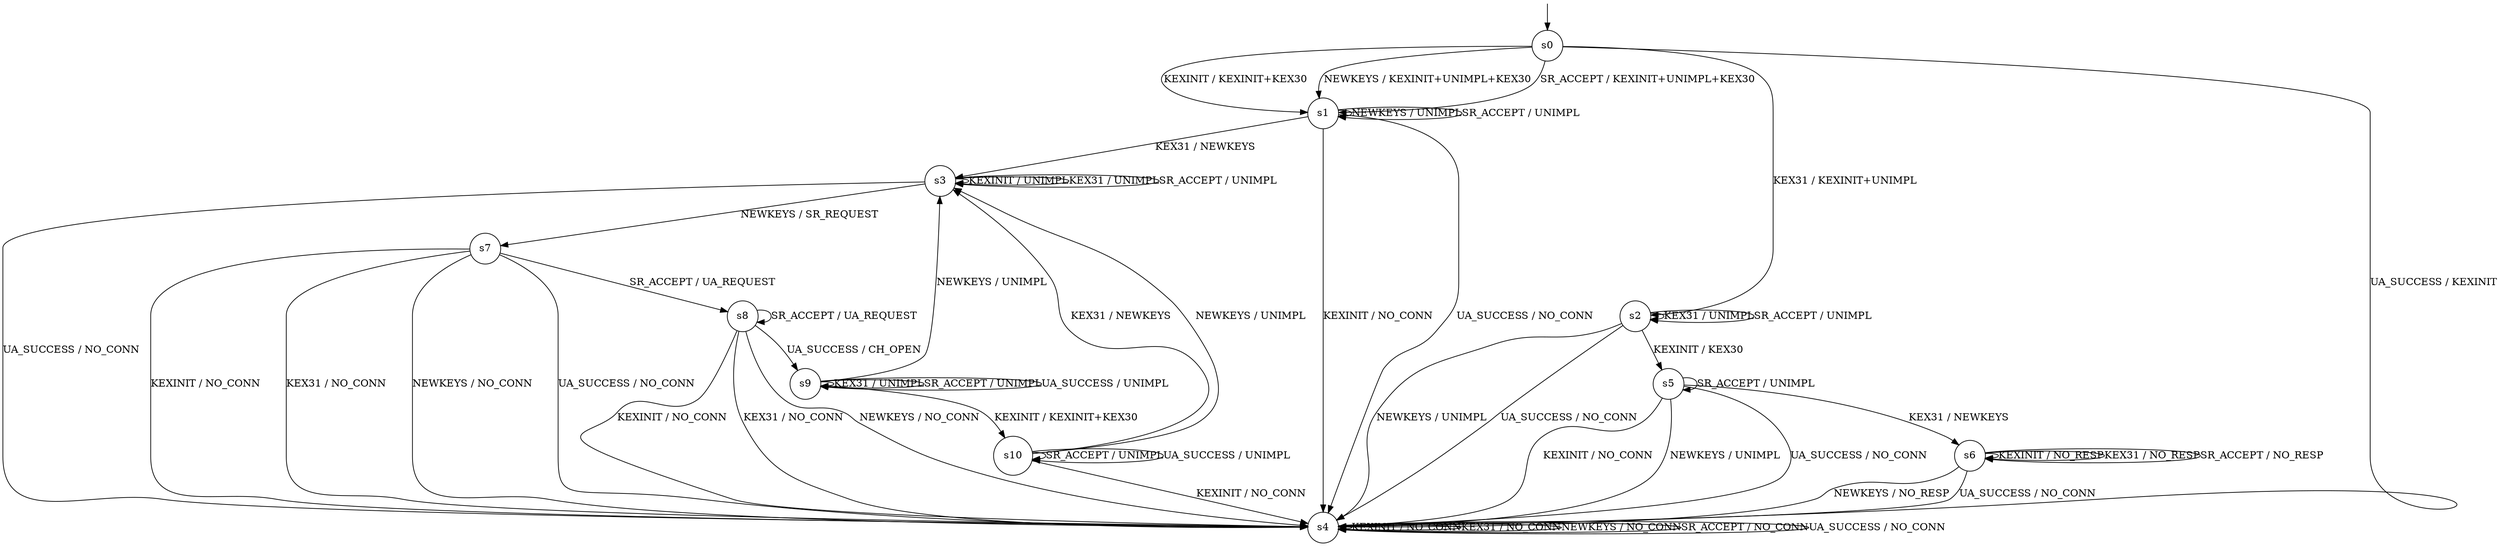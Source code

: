 digraph g {

	s0 [shape="circle" label="s0"];
	s1 [shape="circle" label="s1"];
	s2 [shape="circle" label="s2"];
	s3 [shape="circle" label="s3"];
	s4 [shape="circle" label="s4"];
	s5 [shape="circle" label="s5"];
	s6 [shape="circle" label="s6"];
	s7 [shape="circle" label="s7"];
	s8 [shape="circle" label="s8"];
	s9 [shape="circle" label="s9"];
	s10 [shape="circle" label="s10"];
	s0 -> s1 [label="KEXINIT / KEXINIT+KEX30"];
	s0 -> s2 [label="KEX31 / KEXINIT+UNIMPL"];
	s0 -> s1 [label="NEWKEYS / KEXINIT+UNIMPL+KEX30"];
	s0 -> s1 [label="SR_ACCEPT / KEXINIT+UNIMPL+KEX30"];
	s0 -> s4 [label="UA_SUCCESS / KEXINIT"];
	s1 -> s4 [label="KEXINIT / NO_CONN"];
	s1 -> s3 [label="KEX31 / NEWKEYS"];
	s1 -> s1 [label="NEWKEYS / UNIMPL"];
	s1 -> s1 [label="SR_ACCEPT / UNIMPL"];
	s1 -> s4 [label="UA_SUCCESS / NO_CONN"];
	s2 -> s5 [label="KEXINIT / KEX30"];
	s2 -> s2 [label="KEX31 / UNIMPL"];
	s2 -> s4 [label="NEWKEYS / UNIMPL"];
	s2 -> s2 [label="SR_ACCEPT / UNIMPL"];
	s2 -> s4 [label="UA_SUCCESS / NO_CONN"];
	s3 -> s3 [label="KEXINIT / UNIMPL"];
	s3 -> s3 [label="KEX31 / UNIMPL"];
	s3 -> s7 [label="NEWKEYS / SR_REQUEST"];
	s3 -> s3 [label="SR_ACCEPT / UNIMPL"];
	s3 -> s4 [label="UA_SUCCESS / NO_CONN"];
	s4 -> s4 [label="KEXINIT / NO_CONN"];
	s4 -> s4 [label="KEX31 / NO_CONN"];
	s4 -> s4 [label="NEWKEYS / NO_CONN"];
	s4 -> s4 [label="SR_ACCEPT / NO_CONN"];
	s4 -> s4 [label="UA_SUCCESS / NO_CONN"];
	s5 -> s4 [label="KEXINIT / NO_CONN"];
	s5 -> s6 [label="KEX31 / NEWKEYS"];
	s5 -> s4 [label="NEWKEYS / UNIMPL"];
	s5 -> s5 [label="SR_ACCEPT / UNIMPL"];
	s5 -> s4 [label="UA_SUCCESS / NO_CONN"];
	s6 -> s6 [label="KEXINIT / NO_RESP"];
	s6 -> s6 [label="KEX31 / NO_RESP"];
	s6 -> s4 [label="NEWKEYS / NO_RESP"];
	s6 -> s6 [label="SR_ACCEPT / NO_RESP"];
	s6 -> s4 [label="UA_SUCCESS / NO_CONN"];
	s7 -> s4 [label="KEXINIT / NO_CONN"];
	s7 -> s4 [label="KEX31 / NO_CONN"];
	s7 -> s4 [label="NEWKEYS / NO_CONN"];
	s7 -> s8 [label="SR_ACCEPT / UA_REQUEST"];
	s7 -> s4 [label="UA_SUCCESS / NO_CONN"];
	s8 -> s4 [label="KEXINIT / NO_CONN"];
	s8 -> s4 [label="KEX31 / NO_CONN"];
	s8 -> s4 [label="NEWKEYS / NO_CONN"];
	s8 -> s8 [label="SR_ACCEPT / UA_REQUEST"];
	s8 -> s9 [label="UA_SUCCESS / CH_OPEN"];
	s9 -> s10 [label="KEXINIT / KEXINIT+KEX30"];
	s9 -> s9 [label="KEX31 / UNIMPL"];
	s9 -> s3 [label="NEWKEYS / UNIMPL"];
	s9 -> s9 [label="SR_ACCEPT / UNIMPL"];
	s9 -> s9 [label="UA_SUCCESS / UNIMPL"];
	s10 -> s4 [label="KEXINIT / NO_CONN"];
	s10 -> s3 [label="KEX31 / NEWKEYS"];
	s10 -> s3 [label="NEWKEYS / UNIMPL"];
	s10 -> s10 [label="SR_ACCEPT / UNIMPL"];
	s10 -> s10 [label="UA_SUCCESS / UNIMPL"];

__start0 [label="" shape="none" width="0" height="0"];
__start0 -> s0;

}
